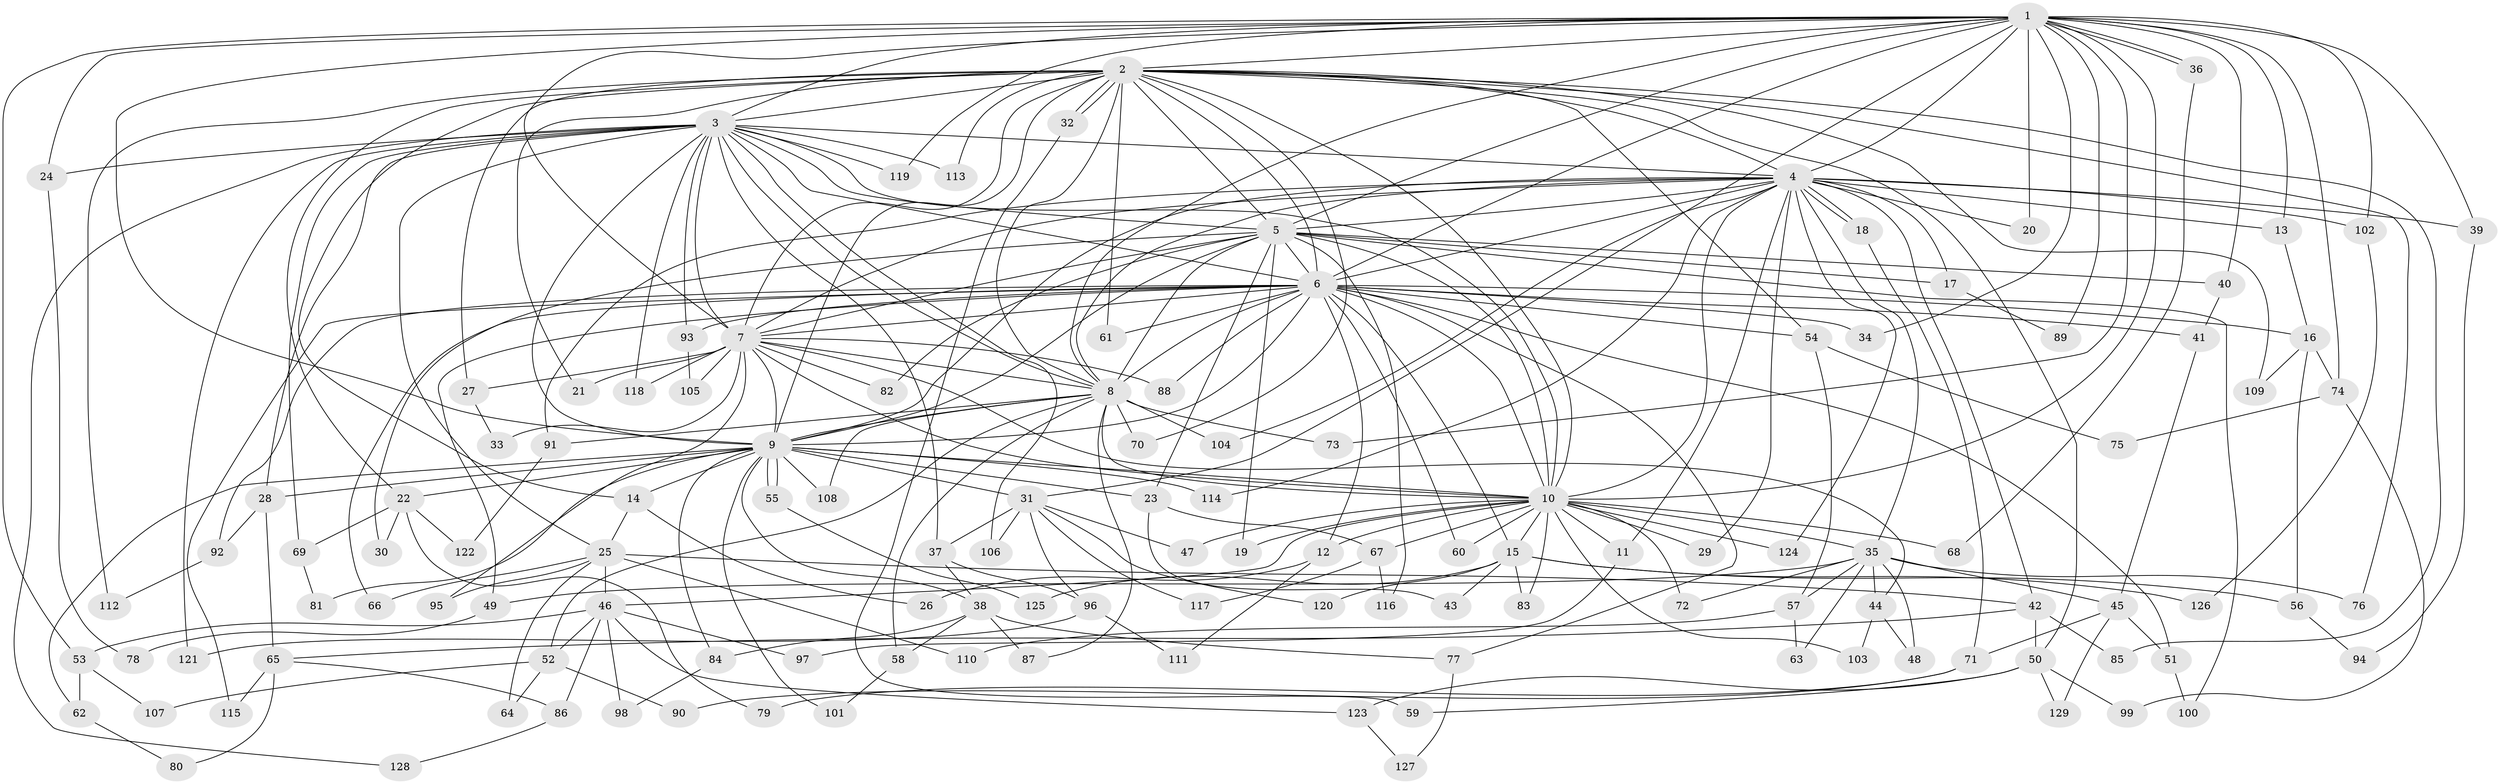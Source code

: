 // coarse degree distribution, {21: 0.04395604395604396, 16: 0.02197802197802198, 20: 0.02197802197802198, 3: 0.2087912087912088, 4: 0.15384615384615385, 2: 0.38461538461538464, 6: 0.03296703296703297, 5: 0.054945054945054944, 8: 0.04395604395604396, 22: 0.01098901098901099, 9: 0.01098901098901099, 15: 0.01098901098901099}
// Generated by graph-tools (version 1.1) at 2025/36/03/04/25 23:36:15]
// undirected, 129 vertices, 283 edges
graph export_dot {
  node [color=gray90,style=filled];
  1;
  2;
  3;
  4;
  5;
  6;
  7;
  8;
  9;
  10;
  11;
  12;
  13;
  14;
  15;
  16;
  17;
  18;
  19;
  20;
  21;
  22;
  23;
  24;
  25;
  26;
  27;
  28;
  29;
  30;
  31;
  32;
  33;
  34;
  35;
  36;
  37;
  38;
  39;
  40;
  41;
  42;
  43;
  44;
  45;
  46;
  47;
  48;
  49;
  50;
  51;
  52;
  53;
  54;
  55;
  56;
  57;
  58;
  59;
  60;
  61;
  62;
  63;
  64;
  65;
  66;
  67;
  68;
  69;
  70;
  71;
  72;
  73;
  74;
  75;
  76;
  77;
  78;
  79;
  80;
  81;
  82;
  83;
  84;
  85;
  86;
  87;
  88;
  89;
  90;
  91;
  92;
  93;
  94;
  95;
  96;
  97;
  98;
  99;
  100;
  101;
  102;
  103;
  104;
  105;
  106;
  107;
  108;
  109;
  110;
  111;
  112;
  113;
  114;
  115;
  116;
  117;
  118;
  119;
  120;
  121;
  122;
  123;
  124;
  125;
  126;
  127;
  128;
  129;
  1 -- 2;
  1 -- 3;
  1 -- 4;
  1 -- 5;
  1 -- 6;
  1 -- 7;
  1 -- 8;
  1 -- 9;
  1 -- 10;
  1 -- 13;
  1 -- 20;
  1 -- 24;
  1 -- 31;
  1 -- 34;
  1 -- 36;
  1 -- 36;
  1 -- 39;
  1 -- 40;
  1 -- 53;
  1 -- 73;
  1 -- 74;
  1 -- 89;
  1 -- 102;
  1 -- 119;
  2 -- 3;
  2 -- 4;
  2 -- 5;
  2 -- 6;
  2 -- 7;
  2 -- 8;
  2 -- 9;
  2 -- 10;
  2 -- 14;
  2 -- 21;
  2 -- 22;
  2 -- 27;
  2 -- 32;
  2 -- 32;
  2 -- 50;
  2 -- 54;
  2 -- 61;
  2 -- 70;
  2 -- 76;
  2 -- 85;
  2 -- 109;
  2 -- 112;
  2 -- 113;
  3 -- 4;
  3 -- 5;
  3 -- 6;
  3 -- 7;
  3 -- 8;
  3 -- 9;
  3 -- 10;
  3 -- 24;
  3 -- 25;
  3 -- 28;
  3 -- 37;
  3 -- 69;
  3 -- 93;
  3 -- 106;
  3 -- 113;
  3 -- 118;
  3 -- 119;
  3 -- 121;
  3 -- 128;
  4 -- 5;
  4 -- 6;
  4 -- 7;
  4 -- 8;
  4 -- 9;
  4 -- 10;
  4 -- 11;
  4 -- 13;
  4 -- 17;
  4 -- 18;
  4 -- 18;
  4 -- 20;
  4 -- 29;
  4 -- 35;
  4 -- 39;
  4 -- 42;
  4 -- 91;
  4 -- 102;
  4 -- 104;
  4 -- 114;
  4 -- 124;
  5 -- 6;
  5 -- 7;
  5 -- 8;
  5 -- 9;
  5 -- 10;
  5 -- 17;
  5 -- 19;
  5 -- 23;
  5 -- 30;
  5 -- 40;
  5 -- 82;
  5 -- 100;
  5 -- 116;
  6 -- 7;
  6 -- 8;
  6 -- 9;
  6 -- 10;
  6 -- 12;
  6 -- 15;
  6 -- 16;
  6 -- 34;
  6 -- 41;
  6 -- 49;
  6 -- 51;
  6 -- 54;
  6 -- 60;
  6 -- 61;
  6 -- 66;
  6 -- 77;
  6 -- 88;
  6 -- 92;
  6 -- 93;
  6 -- 115;
  7 -- 8;
  7 -- 9;
  7 -- 10;
  7 -- 21;
  7 -- 27;
  7 -- 33;
  7 -- 44;
  7 -- 82;
  7 -- 88;
  7 -- 95;
  7 -- 105;
  7 -- 118;
  8 -- 9;
  8 -- 10;
  8 -- 52;
  8 -- 58;
  8 -- 70;
  8 -- 73;
  8 -- 87;
  8 -- 91;
  8 -- 104;
  8 -- 108;
  9 -- 10;
  9 -- 14;
  9 -- 22;
  9 -- 23;
  9 -- 28;
  9 -- 31;
  9 -- 38;
  9 -- 55;
  9 -- 55;
  9 -- 62;
  9 -- 81;
  9 -- 84;
  9 -- 101;
  9 -- 108;
  9 -- 114;
  10 -- 11;
  10 -- 12;
  10 -- 15;
  10 -- 19;
  10 -- 29;
  10 -- 35;
  10 -- 46;
  10 -- 47;
  10 -- 60;
  10 -- 67;
  10 -- 68;
  10 -- 72;
  10 -- 83;
  10 -- 103;
  10 -- 124;
  11 -- 97;
  12 -- 26;
  12 -- 111;
  13 -- 16;
  14 -- 25;
  14 -- 26;
  15 -- 43;
  15 -- 56;
  15 -- 83;
  15 -- 120;
  15 -- 125;
  15 -- 126;
  16 -- 56;
  16 -- 74;
  16 -- 109;
  17 -- 89;
  18 -- 71;
  22 -- 30;
  22 -- 69;
  22 -- 79;
  22 -- 122;
  23 -- 43;
  23 -- 67;
  24 -- 78;
  25 -- 42;
  25 -- 46;
  25 -- 64;
  25 -- 66;
  25 -- 95;
  25 -- 110;
  27 -- 33;
  28 -- 65;
  28 -- 92;
  31 -- 37;
  31 -- 47;
  31 -- 96;
  31 -- 106;
  31 -- 117;
  31 -- 120;
  32 -- 59;
  35 -- 44;
  35 -- 45;
  35 -- 48;
  35 -- 49;
  35 -- 57;
  35 -- 63;
  35 -- 72;
  35 -- 76;
  36 -- 68;
  37 -- 38;
  37 -- 96;
  38 -- 58;
  38 -- 77;
  38 -- 84;
  38 -- 87;
  39 -- 94;
  40 -- 41;
  41 -- 45;
  42 -- 50;
  42 -- 65;
  42 -- 85;
  44 -- 48;
  44 -- 103;
  45 -- 51;
  45 -- 71;
  45 -- 129;
  46 -- 52;
  46 -- 53;
  46 -- 86;
  46 -- 97;
  46 -- 98;
  46 -- 123;
  49 -- 78;
  50 -- 59;
  50 -- 99;
  50 -- 123;
  50 -- 129;
  51 -- 100;
  52 -- 64;
  52 -- 90;
  52 -- 107;
  53 -- 62;
  53 -- 107;
  54 -- 57;
  54 -- 75;
  55 -- 125;
  56 -- 94;
  57 -- 63;
  57 -- 110;
  58 -- 101;
  62 -- 80;
  65 -- 80;
  65 -- 86;
  65 -- 115;
  67 -- 116;
  67 -- 117;
  69 -- 81;
  71 -- 79;
  71 -- 90;
  74 -- 75;
  74 -- 99;
  77 -- 127;
  84 -- 98;
  86 -- 128;
  91 -- 122;
  92 -- 112;
  93 -- 105;
  96 -- 111;
  96 -- 121;
  102 -- 126;
  123 -- 127;
}
